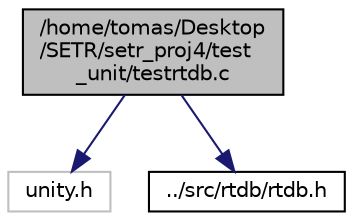 digraph "/home/tomas/Desktop/SETR/setr_proj4/test_unit/testrtdb.c"
{
 // LATEX_PDF_SIZE
  edge [fontname="Helvetica",fontsize="10",labelfontname="Helvetica",labelfontsize="10"];
  node [fontname="Helvetica",fontsize="10",shape=record];
  Node1 [label="/home/tomas/Desktop\l/SETR/setr_proj4/test\l_unit/testrtdb.c",height=0.2,width=0.4,color="black", fillcolor="grey75", style="filled", fontcolor="black",tooltip="Real Time Data Base test code."];
  Node1 -> Node2 [color="midnightblue",fontsize="10",style="solid",fontname="Helvetica"];
  Node2 [label="unity.h",height=0.2,width=0.4,color="grey75", fillcolor="white", style="filled",tooltip=" "];
  Node1 -> Node3 [color="midnightblue",fontsize="10",style="solid",fontname="Helvetica"];
  Node3 [label="../src/rtdb/rtdb.h",height=0.2,width=0.4,color="black", fillcolor="white", style="filled",URL="$rtdb_8h.html",tooltip="Real Time Data Base functions."];
}
